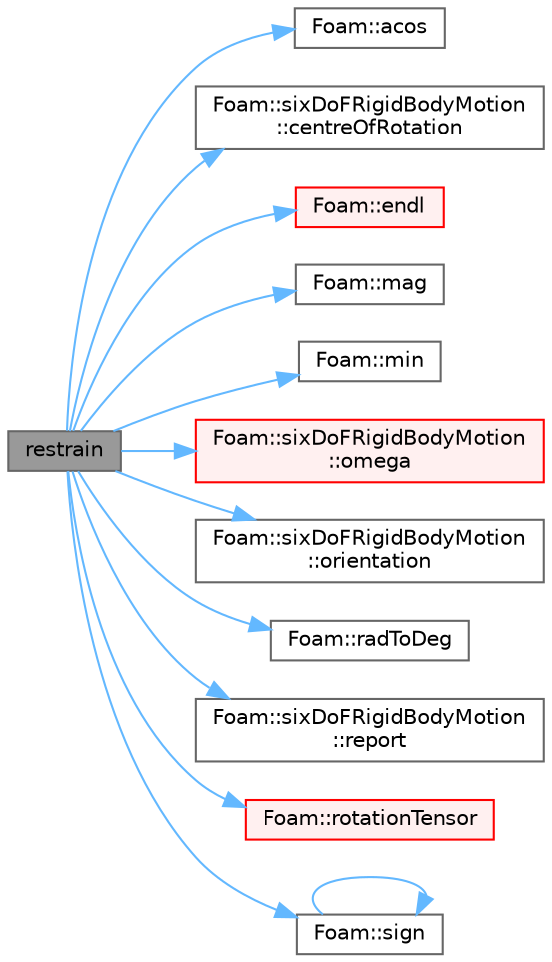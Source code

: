 digraph "restrain"
{
 // LATEX_PDF_SIZE
  bgcolor="transparent";
  edge [fontname=Helvetica,fontsize=10,labelfontname=Helvetica,labelfontsize=10];
  node [fontname=Helvetica,fontsize=10,shape=box,height=0.2,width=0.4];
  rankdir="LR";
  Node1 [id="Node000001",label="restrain",height=0.2,width=0.4,color="gray40", fillcolor="grey60", style="filled", fontcolor="black",tooltip=" "];
  Node1 -> Node2 [id="edge1_Node000001_Node000002",color="steelblue1",style="solid",tooltip=" "];
  Node2 [id="Node000002",label="Foam::acos",height=0.2,width=0.4,color="grey40", fillcolor="white", style="filled",URL="$namespaceFoam.html#af1788b4e662ef398105742fd8bc861fc",tooltip=" "];
  Node1 -> Node3 [id="edge2_Node000001_Node000003",color="steelblue1",style="solid",tooltip=" "];
  Node3 [id="Node000003",label="Foam::sixDoFRigidBodyMotion\l::centreOfRotation",height=0.2,width=0.4,color="grey40", fillcolor="white", style="filled",URL="$classFoam_1_1sixDoFRigidBodyMotion.html#ac69bb45c63cd2a8b38afc3ea65090515",tooltip=" "];
  Node1 -> Node4 [id="edge3_Node000001_Node000004",color="steelblue1",style="solid",tooltip=" "];
  Node4 [id="Node000004",label="Foam::endl",height=0.2,width=0.4,color="red", fillcolor="#FFF0F0", style="filled",URL="$namespaceFoam.html#a7d5eca45a323264dc5fe811500ebda47",tooltip=" "];
  Node1 -> Node8 [id="edge4_Node000001_Node000008",color="steelblue1",style="solid",tooltip=" "];
  Node8 [id="Node000008",label="Foam::mag",height=0.2,width=0.4,color="grey40", fillcolor="white", style="filled",URL="$namespaceFoam.html#a8ac5b57f98f906c36b8a4e989a77dbba",tooltip=" "];
  Node1 -> Node9 [id="edge5_Node000001_Node000009",color="steelblue1",style="solid",tooltip=" "];
  Node9 [id="Node000009",label="Foam::min",height=0.2,width=0.4,color="grey40", fillcolor="white", style="filled",URL="$namespaceFoam.html#a96b65441175bbfb9a869045dc05fb0b9",tooltip=" "];
  Node1 -> Node10 [id="edge6_Node000001_Node000010",color="steelblue1",style="solid",tooltip=" "];
  Node10 [id="Node000010",label="Foam::sixDoFRigidBodyMotion\l::omega",height=0.2,width=0.4,color="red", fillcolor="#FFF0F0", style="filled",URL="$classFoam_1_1sixDoFRigidBodyMotion.html#a82d25f29aa98277a0f9e7db54a5f7eee",tooltip=" "];
  Node1 -> Node15 [id="edge7_Node000001_Node000015",color="steelblue1",style="solid",tooltip=" "];
  Node15 [id="Node000015",label="Foam::sixDoFRigidBodyMotion\l::orientation",height=0.2,width=0.4,color="grey40", fillcolor="white", style="filled",URL="$classFoam_1_1sixDoFRigidBodyMotion.html#a228c3ca986a5f34cf19ef679f8d80906",tooltip=" "];
  Node1 -> Node16 [id="edge8_Node000001_Node000016",color="steelblue1",style="solid",tooltip=" "];
  Node16 [id="Node000016",label="Foam::radToDeg",height=0.2,width=0.4,color="grey40", fillcolor="white", style="filled",URL="$namespaceFoam.html#a8b654170ac497212bdc94be58f9d6906",tooltip=" "];
  Node1 -> Node17 [id="edge9_Node000001_Node000017",color="steelblue1",style="solid",tooltip=" "];
  Node17 [id="Node000017",label="Foam::sixDoFRigidBodyMotion\l::report",height=0.2,width=0.4,color="grey40", fillcolor="white", style="filled",URL="$classFoam_1_1sixDoFRigidBodyMotion.html#a1538c196c66305d82ca5d146cf37067a",tooltip=" "];
  Node1 -> Node18 [id="edge10_Node000001_Node000018",color="steelblue1",style="solid",tooltip=" "];
  Node18 [id="Node000018",label="Foam::rotationTensor",height=0.2,width=0.4,color="red", fillcolor="#FFF0F0", style="filled",URL="$namespaceFoam.html#a427e78f77cac9f1f9d1bcf721ab69c2e",tooltip=" "];
  Node1 -> Node22 [id="edge11_Node000001_Node000022",color="steelblue1",style="solid",tooltip=" "];
  Node22 [id="Node000022",label="Foam::sign",height=0.2,width=0.4,color="grey40", fillcolor="white", style="filled",URL="$namespaceFoam.html#a221fd301d6c49c5bd4a6c0f5ccb893b2",tooltip=" "];
  Node22 -> Node22 [id="edge12_Node000022_Node000022",color="steelblue1",style="solid",tooltip=" "];
}
